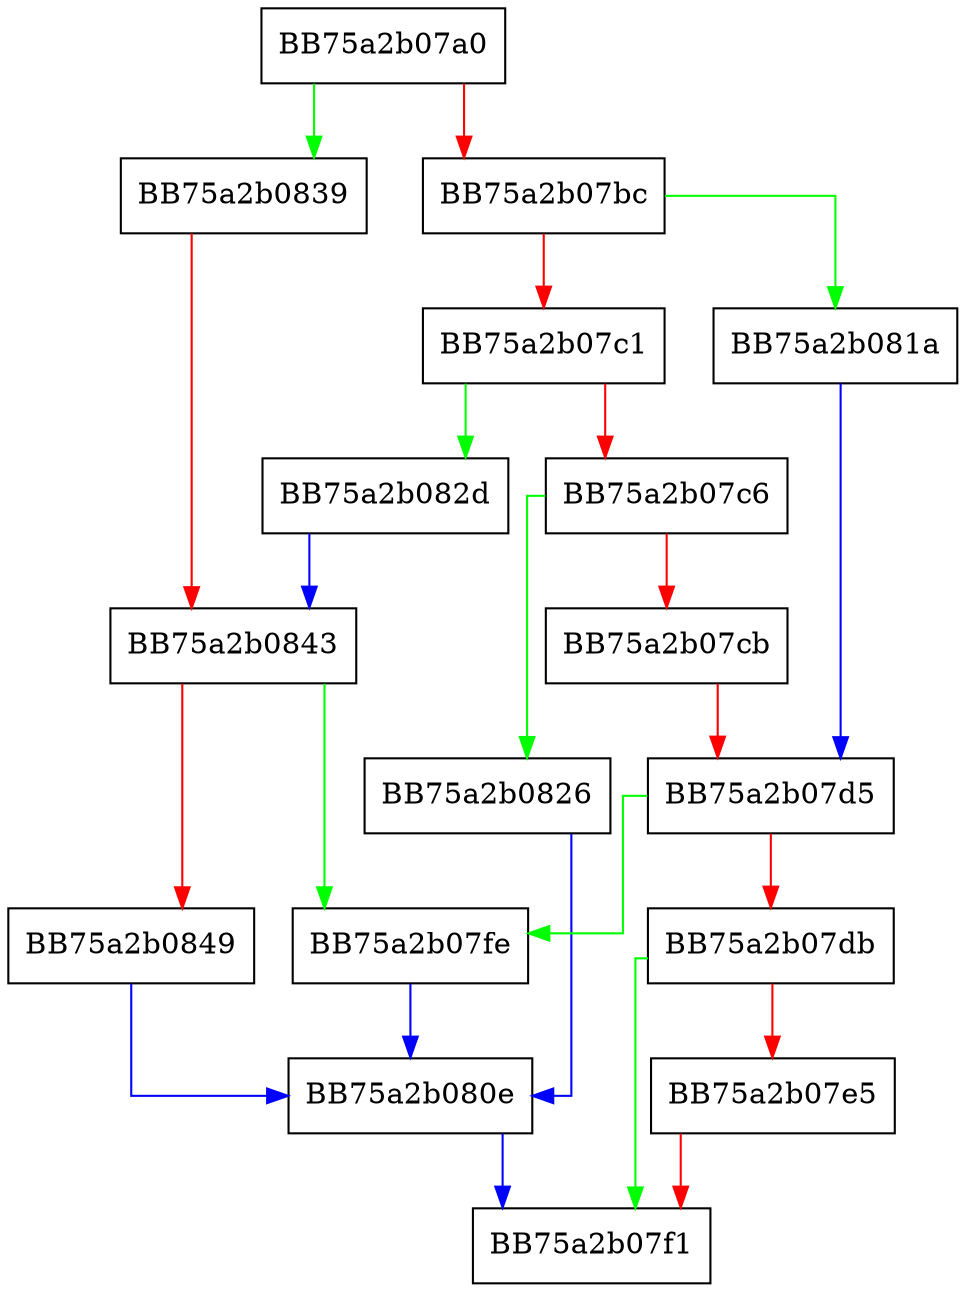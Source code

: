 digraph MpHashCreateImpl {
  node [shape="box"];
  graph [splines=ortho];
  BB75a2b07a0 -> BB75a2b0839 [color="green"];
  BB75a2b07a0 -> BB75a2b07bc [color="red"];
  BB75a2b07bc -> BB75a2b081a [color="green"];
  BB75a2b07bc -> BB75a2b07c1 [color="red"];
  BB75a2b07c1 -> BB75a2b082d [color="green"];
  BB75a2b07c1 -> BB75a2b07c6 [color="red"];
  BB75a2b07c6 -> BB75a2b0826 [color="green"];
  BB75a2b07c6 -> BB75a2b07cb [color="red"];
  BB75a2b07cb -> BB75a2b07d5 [color="red"];
  BB75a2b07d5 -> BB75a2b07fe [color="green"];
  BB75a2b07d5 -> BB75a2b07db [color="red"];
  BB75a2b07db -> BB75a2b07f1 [color="green"];
  BB75a2b07db -> BB75a2b07e5 [color="red"];
  BB75a2b07e5 -> BB75a2b07f1 [color="red"];
  BB75a2b07fe -> BB75a2b080e [color="blue"];
  BB75a2b080e -> BB75a2b07f1 [color="blue"];
  BB75a2b081a -> BB75a2b07d5 [color="blue"];
  BB75a2b0826 -> BB75a2b080e [color="blue"];
  BB75a2b082d -> BB75a2b0843 [color="blue"];
  BB75a2b0839 -> BB75a2b0843 [color="red"];
  BB75a2b0843 -> BB75a2b07fe [color="green"];
  BB75a2b0843 -> BB75a2b0849 [color="red"];
  BB75a2b0849 -> BB75a2b080e [color="blue"];
}